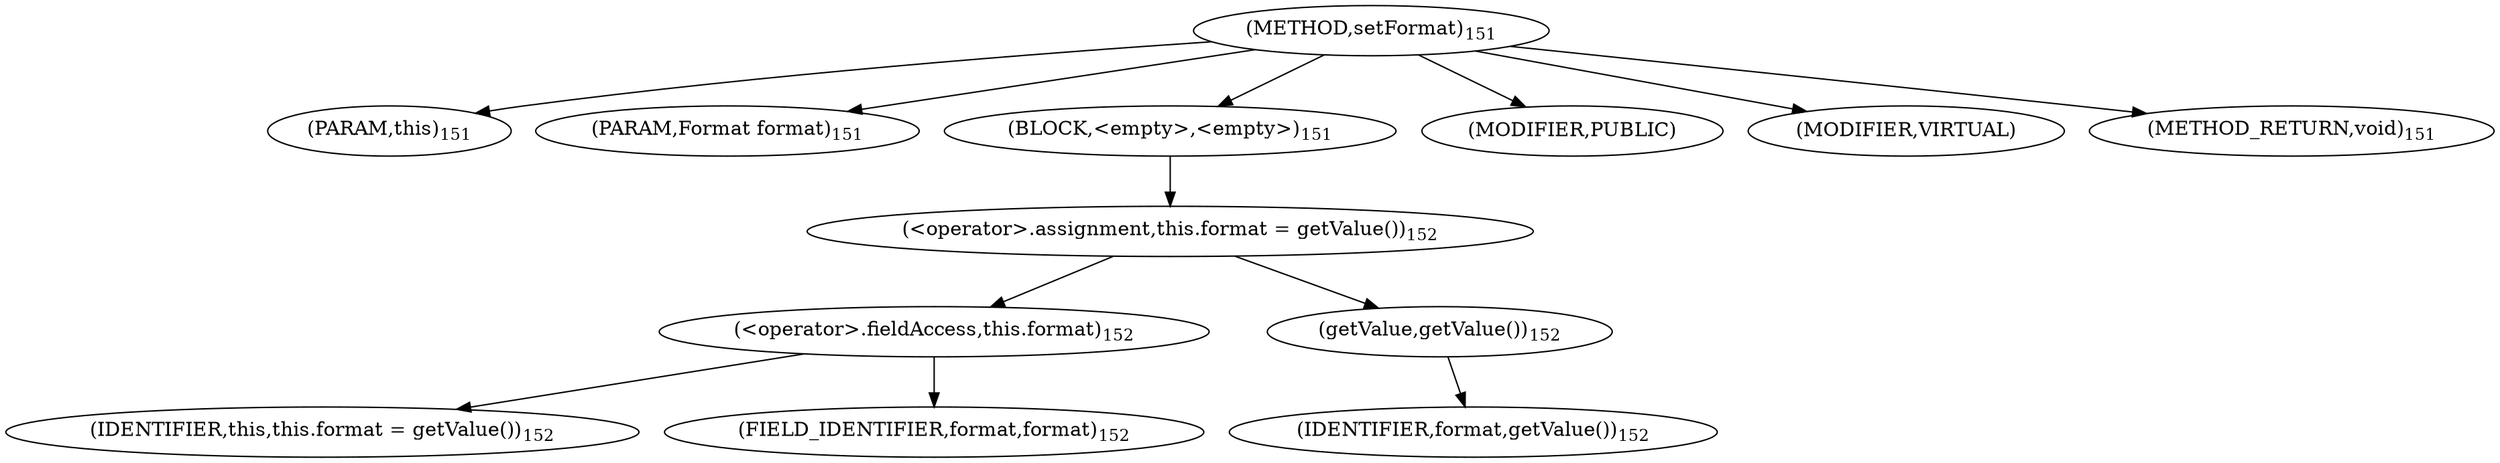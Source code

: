 digraph "setFormat" {  
"160" [label = <(METHOD,setFormat)<SUB>151</SUB>> ]
"9" [label = <(PARAM,this)<SUB>151</SUB>> ]
"161" [label = <(PARAM,Format format)<SUB>151</SUB>> ]
"162" [label = <(BLOCK,&lt;empty&gt;,&lt;empty&gt;)<SUB>151</SUB>> ]
"163" [label = <(&lt;operator&gt;.assignment,this.format = getValue())<SUB>152</SUB>> ]
"164" [label = <(&lt;operator&gt;.fieldAccess,this.format)<SUB>152</SUB>> ]
"8" [label = <(IDENTIFIER,this,this.format = getValue())<SUB>152</SUB>> ]
"165" [label = <(FIELD_IDENTIFIER,format,format)<SUB>152</SUB>> ]
"166" [label = <(getValue,getValue())<SUB>152</SUB>> ]
"167" [label = <(IDENTIFIER,format,getValue())<SUB>152</SUB>> ]
"168" [label = <(MODIFIER,PUBLIC)> ]
"169" [label = <(MODIFIER,VIRTUAL)> ]
"170" [label = <(METHOD_RETURN,void)<SUB>151</SUB>> ]
  "160" -> "9" 
  "160" -> "161" 
  "160" -> "162" 
  "160" -> "168" 
  "160" -> "169" 
  "160" -> "170" 
  "162" -> "163" 
  "163" -> "164" 
  "163" -> "166" 
  "164" -> "8" 
  "164" -> "165" 
  "166" -> "167" 
}
